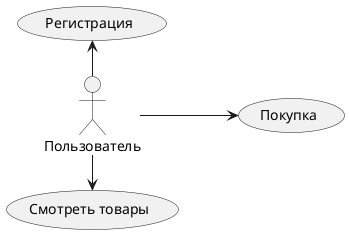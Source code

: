@startuml

left to right direction

actor :Пользователь: as User
usecase "Регистрация" as Reg
usecase (Покупка) as Buy
usecase (Смотреть товары) as Show

User -l-> Reg
User --> Buy
User -right-> Show

@enduml
